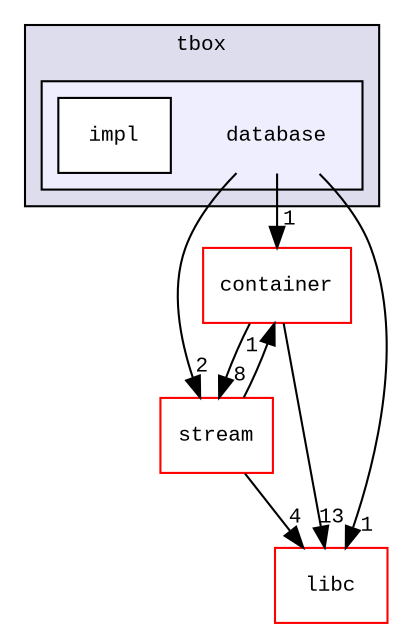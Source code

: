 digraph "src/tbox/database" {
  compound=true
  node [ fontsize="10", fontname="CourierNew"];
  edge [ labelfontsize="10", labelfontname="CourierNew"];
  subgraph clusterdir_74c89af92d2f666610693d1f60c4bc85 {
    graph [ bgcolor="#ddddee", pencolor="black", label="tbox" fontname="CourierNew", fontsize="10", URL="dir_74c89af92d2f666610693d1f60c4bc85.html"]
  subgraph clusterdir_6a6d92b46cadf624214305b0b696bade {
    graph [ bgcolor="#eeeeff", pencolor="black", label="" URL="dir_6a6d92b46cadf624214305b0b696bade.html"];
    dir_6a6d92b46cadf624214305b0b696bade [shape=plaintext label="database"];
    dir_37ccb83d8b6b6264ceabe809701c3f95 [shape=box label="impl" color="black" fillcolor="white" style="filled" URL="dir_37ccb83d8b6b6264ceabe809701c3f95.html"];
  }
  }
  dir_895e2f62803e10f0845db2d9f139817c [shape=box label="container" fillcolor="white" style="filled" color="red" URL="dir_895e2f62803e10f0845db2d9f139817c.html"];
  dir_097050573d8d31c571800575b2db96e7 [shape=box label="stream" fillcolor="white" style="filled" color="red" URL="dir_097050573d8d31c571800575b2db96e7.html"];
  dir_77f7a305e421ad7115258f9647362748 [shape=box label="libc" fillcolor="white" style="filled" color="red" URL="dir_77f7a305e421ad7115258f9647362748.html"];
  dir_895e2f62803e10f0845db2d9f139817c->dir_097050573d8d31c571800575b2db96e7 [headlabel="8", labeldistance=1.5 headhref="dir_000006_000055.html"];
  dir_895e2f62803e10f0845db2d9f139817c->dir_77f7a305e421ad7115258f9647362748 [headlabel="13", labeldistance=1.5 headhref="dir_000006_000011.html"];
  dir_6a6d92b46cadf624214305b0b696bade->dir_895e2f62803e10f0845db2d9f139817c [headlabel="1", labeldistance=1.5 headhref="dir_000009_000006.html"];
  dir_6a6d92b46cadf624214305b0b696bade->dir_097050573d8d31c571800575b2db96e7 [headlabel="2", labeldistance=1.5 headhref="dir_000009_000055.html"];
  dir_6a6d92b46cadf624214305b0b696bade->dir_77f7a305e421ad7115258f9647362748 [headlabel="1", labeldistance=1.5 headhref="dir_000009_000011.html"];
  dir_097050573d8d31c571800575b2db96e7->dir_895e2f62803e10f0845db2d9f139817c [headlabel="1", labeldistance=1.5 headhref="dir_000055_000006.html"];
  dir_097050573d8d31c571800575b2db96e7->dir_77f7a305e421ad7115258f9647362748 [headlabel="4", labeldistance=1.5 headhref="dir_000055_000011.html"];
}

